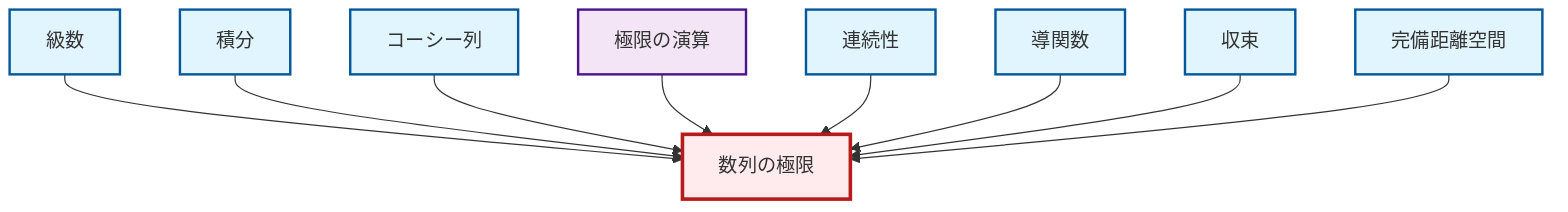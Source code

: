 graph TD
    classDef definition fill:#e1f5fe,stroke:#01579b,stroke-width:2px
    classDef theorem fill:#f3e5f5,stroke:#4a148c,stroke-width:2px
    classDef axiom fill:#fff3e0,stroke:#e65100,stroke-width:2px
    classDef example fill:#e8f5e9,stroke:#1b5e20,stroke-width:2px
    classDef current fill:#ffebee,stroke:#b71c1c,stroke-width:3px
    def-integral["積分"]:::definition
    def-continuity["連続性"]:::definition
    def-complete-metric-space["完備距離空間"]:::definition
    def-derivative["導関数"]:::definition
    def-cauchy-sequence["コーシー列"]:::definition
    thm-limit-arithmetic["極限の演算"]:::theorem
    def-convergence["収束"]:::definition
    def-series["級数"]:::definition
    def-limit["数列の極限"]:::definition
    def-series --> def-limit
    def-integral --> def-limit
    def-cauchy-sequence --> def-limit
    thm-limit-arithmetic --> def-limit
    def-continuity --> def-limit
    def-derivative --> def-limit
    def-convergence --> def-limit
    def-complete-metric-space --> def-limit
    class def-limit current